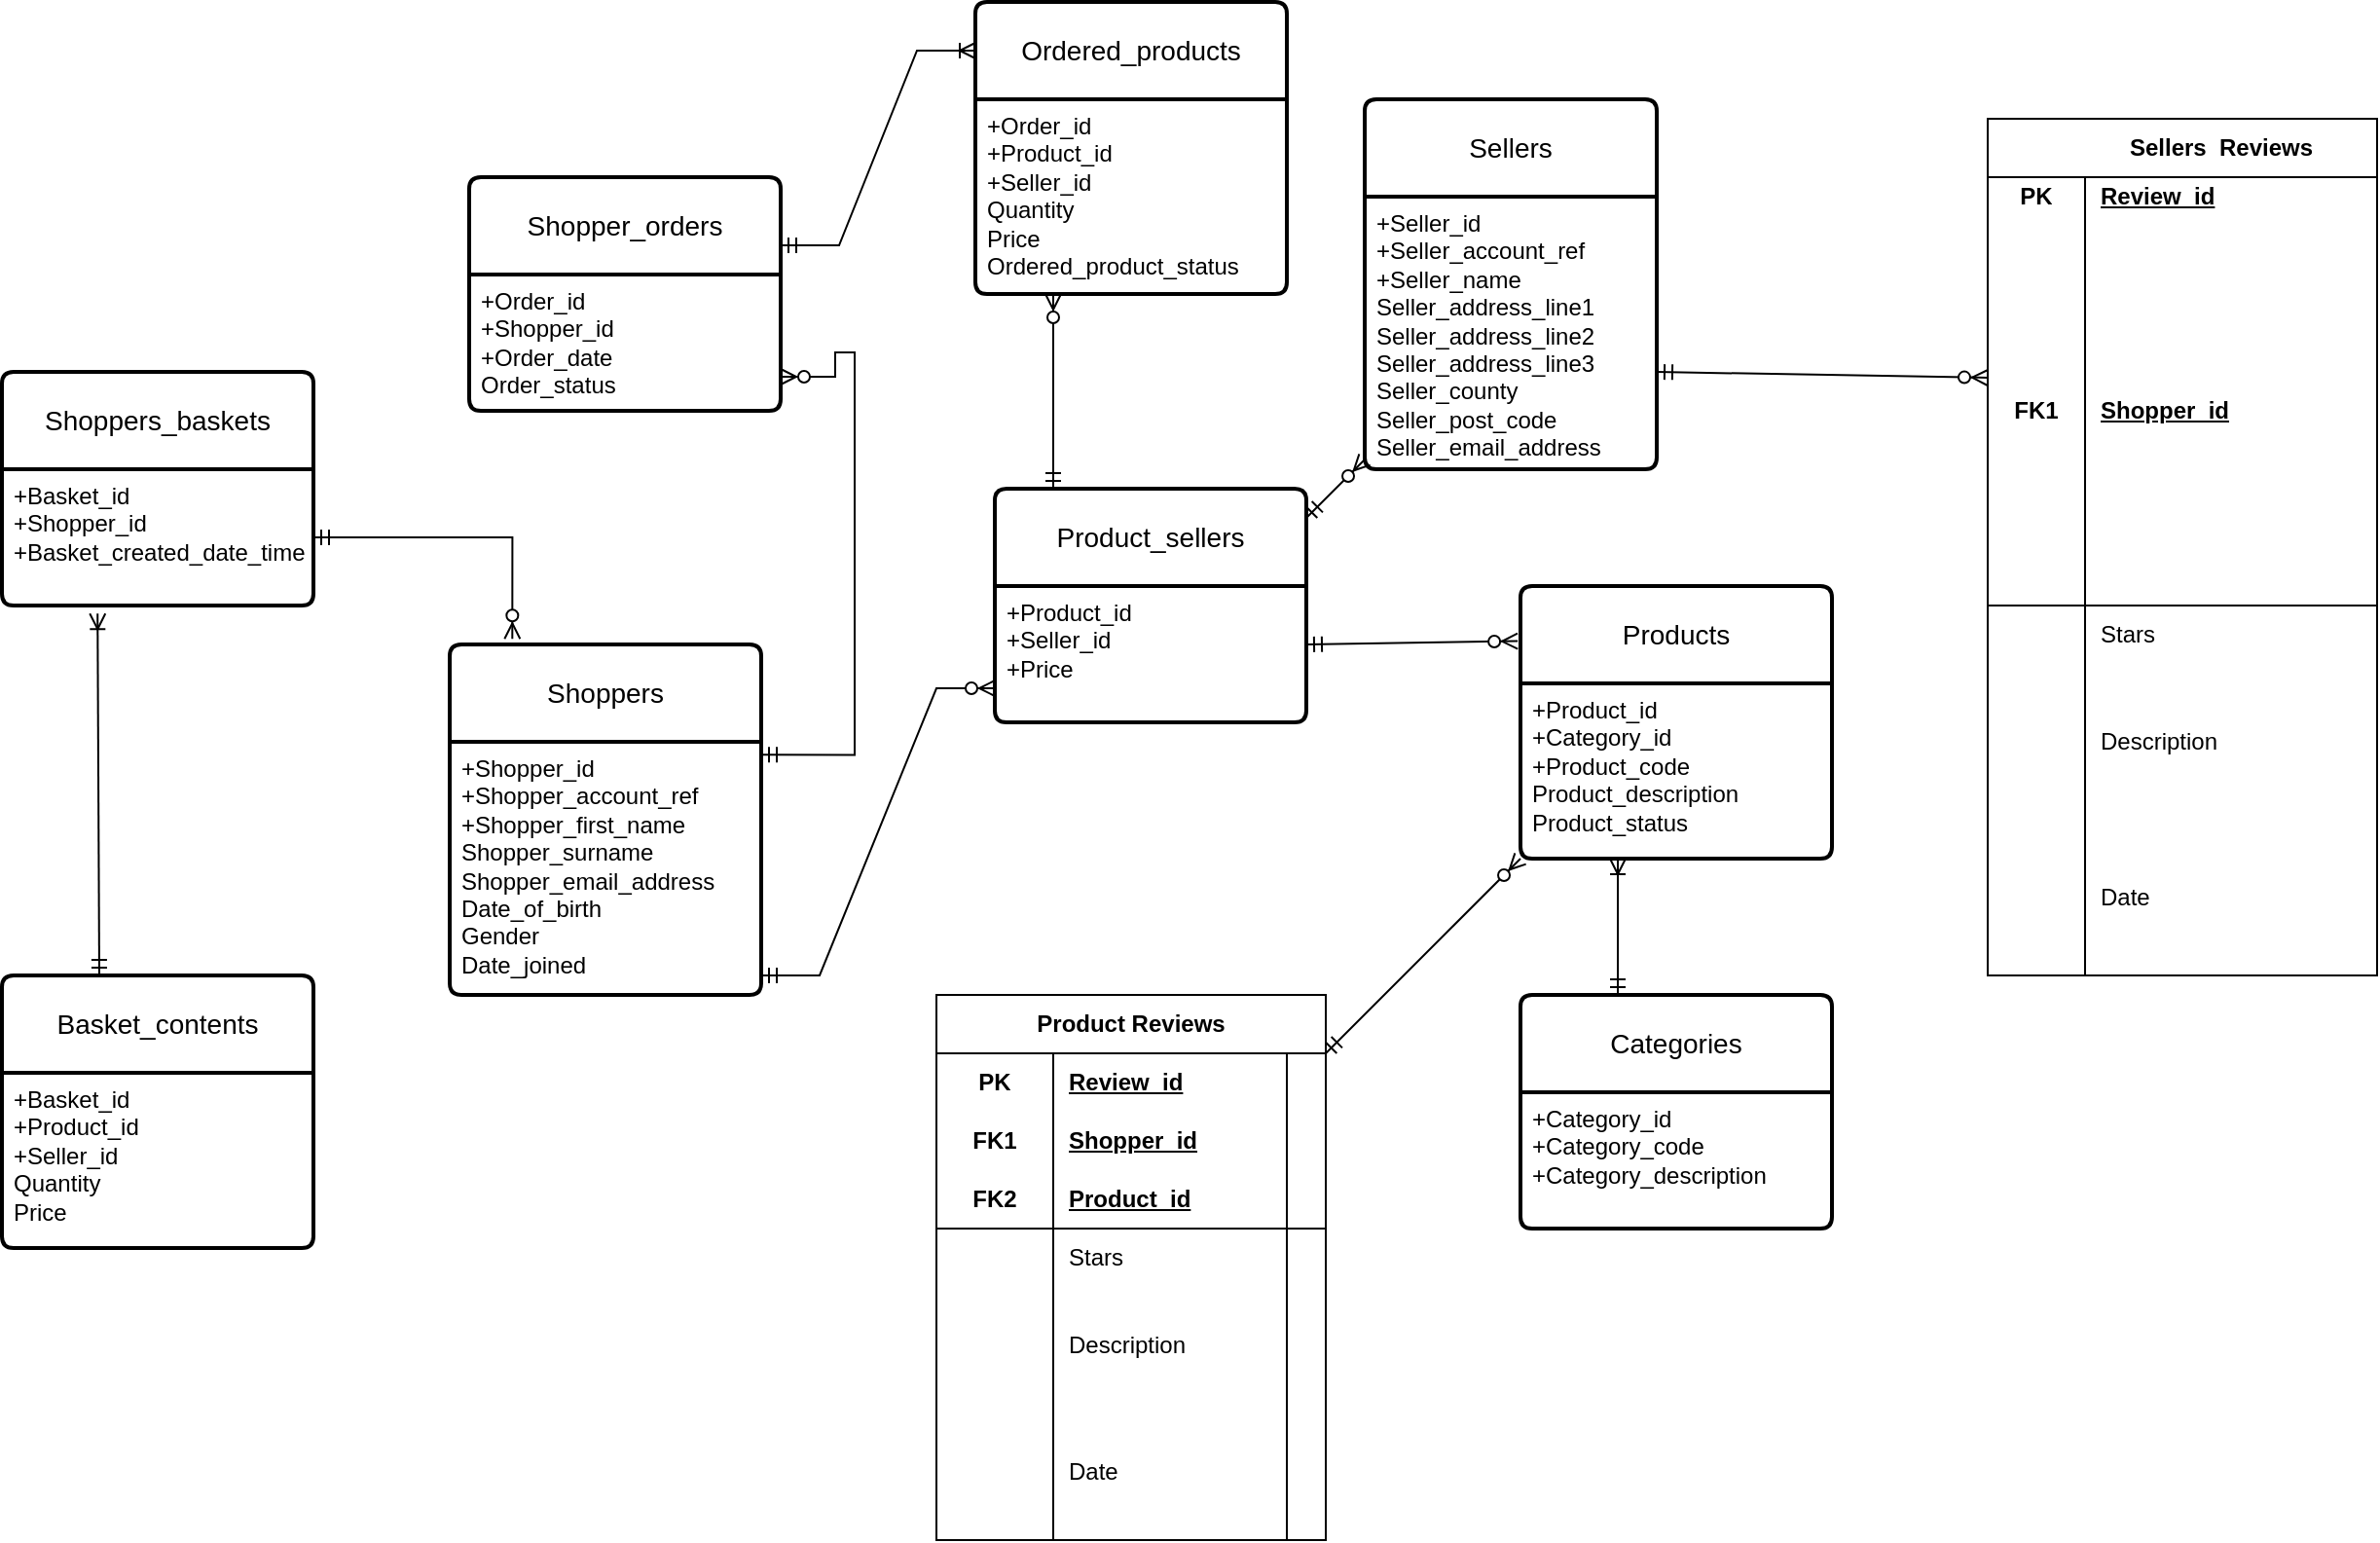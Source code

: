 <mxfile version="21.6.5" type="github">
  <diagram name="Page-1" id="c4_Dt_754PkRRUZJRmyz">
    <mxGraphModel dx="3562" dy="2305" grid="1" gridSize="10" guides="1" tooltips="1" connect="1" arrows="1" fold="1" page="1" pageScale="1" pageWidth="827" pageHeight="1169" math="0" shadow="0">
      <root>
        <mxCell id="0" />
        <mxCell id="1" parent="0" />
        <mxCell id="vRChnKE4G92V8Z9zBqg4-18" value="Shoppers_baskets" style="swimlane;childLayout=stackLayout;horizontal=1;startSize=50;horizontalStack=0;rounded=1;fontSize=14;fontStyle=0;strokeWidth=2;resizeParent=0;resizeLast=1;shadow=0;dashed=0;align=center;arcSize=4;whiteSpace=wrap;html=1;" parent="1" vertex="1">
          <mxGeometry x="-1630" y="40" width="160" height="120" as="geometry" />
        </mxCell>
        <mxCell id="vRChnKE4G92V8Z9zBqg4-19" value="+Basket_id&lt;br&gt;+Shopper_id&lt;br&gt;+Basket_created_date_time" style="align=left;strokeColor=none;fillColor=none;spacingLeft=4;fontSize=12;verticalAlign=top;resizable=0;rotatable=0;part=1;html=1;" parent="vRChnKE4G92V8Z9zBqg4-18" vertex="1">
          <mxGeometry y="50" width="160" height="70" as="geometry" />
        </mxCell>
        <mxCell id="vRChnKE4G92V8Z9zBqg4-20" value="Shoppers" style="swimlane;childLayout=stackLayout;horizontal=1;startSize=50;horizontalStack=0;rounded=1;fontSize=14;fontStyle=0;strokeWidth=2;resizeParent=0;resizeLast=1;shadow=0;dashed=0;align=center;arcSize=4;whiteSpace=wrap;html=1;" parent="1" vertex="1">
          <mxGeometry x="-1400" y="180" width="160" height="180" as="geometry" />
        </mxCell>
        <mxCell id="vRChnKE4G92V8Z9zBqg4-21" value="+Shopper_id&lt;br&gt;+Shopper_account_ref&lt;br&gt;+Shopper_first_name&lt;br&gt;Shopper_surname&lt;br&gt;Shopper_email_address&lt;br&gt;Date_of_birth&lt;br&gt;Gender&lt;br&gt;Date_joined&lt;br&gt;" style="align=left;strokeColor=none;fillColor=none;spacingLeft=4;fontSize=12;verticalAlign=top;resizable=0;rotatable=0;part=1;html=1;" parent="vRChnKE4G92V8Z9zBqg4-20" vertex="1">
          <mxGeometry y="50" width="160" height="130" as="geometry" />
        </mxCell>
        <mxCell id="vRChnKE4G92V8Z9zBqg4-26" value="Shopper_orders" style="swimlane;childLayout=stackLayout;horizontal=1;startSize=50;horizontalStack=0;rounded=1;fontSize=14;fontStyle=0;strokeWidth=2;resizeParent=0;resizeLast=1;shadow=0;dashed=0;align=center;arcSize=4;whiteSpace=wrap;html=1;" parent="1" vertex="1">
          <mxGeometry x="-1390" y="-60" width="160" height="120" as="geometry" />
        </mxCell>
        <mxCell id="vRChnKE4G92V8Z9zBqg4-27" value="+Order_id&lt;br&gt;+Shopper_id&lt;br&gt;+Order_date&lt;br&gt;&lt;span style=&quot;white-space: pre;&quot;&gt;Order_status&lt;/span&gt;" style="align=left;strokeColor=none;fillColor=none;spacingLeft=4;fontSize=12;verticalAlign=top;resizable=0;rotatable=0;part=1;html=1;" parent="vRChnKE4G92V8Z9zBqg4-26" vertex="1">
          <mxGeometry y="50" width="160" height="70" as="geometry" />
        </mxCell>
        <mxCell id="vRChnKE4G92V8Z9zBqg4-29" value="Ordered_products" style="swimlane;childLayout=stackLayout;horizontal=1;startSize=50;horizontalStack=0;rounded=1;fontSize=14;fontStyle=0;strokeWidth=2;resizeParent=0;resizeLast=1;shadow=0;dashed=0;align=center;arcSize=4;whiteSpace=wrap;html=1;" parent="1" vertex="1">
          <mxGeometry x="-1130" y="-150" width="160" height="150" as="geometry" />
        </mxCell>
        <mxCell id="vRChnKE4G92V8Z9zBqg4-30" value="+Order_id&lt;br&gt;+Product_id&lt;br&gt;+Seller_id&lt;br&gt;Quantity&lt;br&gt;Price&lt;br&gt;Ordered_product_status" style="align=left;strokeColor=none;fillColor=none;spacingLeft=4;fontSize=12;verticalAlign=top;resizable=0;rotatable=0;part=1;html=1;" parent="vRChnKE4G92V8Z9zBqg4-29" vertex="1">
          <mxGeometry y="50" width="160" height="100" as="geometry" />
        </mxCell>
        <mxCell id="vRChnKE4G92V8Z9zBqg4-33" value="Product_sellers" style="swimlane;childLayout=stackLayout;horizontal=1;startSize=50;horizontalStack=0;rounded=1;fontSize=14;fontStyle=0;strokeWidth=2;resizeParent=0;resizeLast=1;shadow=0;dashed=0;align=center;arcSize=4;whiteSpace=wrap;html=1;" parent="1" vertex="1">
          <mxGeometry x="-1120" y="100" width="160" height="120" as="geometry" />
        </mxCell>
        <mxCell id="vRChnKE4G92V8Z9zBqg4-34" value="+Product_id&lt;br&gt;+Seller_id&lt;br&gt;+Price" style="align=left;strokeColor=none;fillColor=none;spacingLeft=4;fontSize=12;verticalAlign=top;resizable=0;rotatable=0;part=1;html=1;" parent="vRChnKE4G92V8Z9zBqg4-33" vertex="1">
          <mxGeometry y="50" width="160" height="70" as="geometry" />
        </mxCell>
        <mxCell id="vRChnKE4G92V8Z9zBqg4-35" value="Sellers" style="swimlane;childLayout=stackLayout;horizontal=1;startSize=50;horizontalStack=0;rounded=1;fontSize=14;fontStyle=0;strokeWidth=2;resizeParent=0;resizeLast=1;shadow=0;dashed=0;align=center;arcSize=4;whiteSpace=wrap;html=1;" parent="1" vertex="1">
          <mxGeometry x="-930" y="-100" width="150" height="190" as="geometry" />
        </mxCell>
        <mxCell id="vRChnKE4G92V8Z9zBqg4-36" value="+Seller_id&lt;br&gt;+Seller_account_ref&lt;br&gt;+Seller_name&lt;br&gt;Seller_address_line1&lt;br&gt;Seller_address_line2&lt;br&gt;Seller_address_line3&lt;br&gt;Seller_county&lt;br&gt;Seller_post_code&lt;br&gt;Seller_email_address" style="align=left;strokeColor=none;fillColor=none;spacingLeft=4;fontSize=12;verticalAlign=top;resizable=0;rotatable=0;part=1;html=1;" parent="vRChnKE4G92V8Z9zBqg4-35" vertex="1">
          <mxGeometry y="50" width="150" height="140" as="geometry" />
        </mxCell>
        <mxCell id="vRChnKE4G92V8Z9zBqg4-39" value="Products" style="swimlane;childLayout=stackLayout;horizontal=1;startSize=50;horizontalStack=0;rounded=1;fontSize=14;fontStyle=0;strokeWidth=2;resizeParent=0;resizeLast=1;shadow=0;dashed=0;align=center;arcSize=4;whiteSpace=wrap;html=1;" parent="1" vertex="1">
          <mxGeometry x="-850" y="150" width="160" height="140" as="geometry" />
        </mxCell>
        <mxCell id="vRChnKE4G92V8Z9zBqg4-40" value="+Product_id&lt;br&gt;+Category_id&lt;br&gt;+Product_code&lt;br&gt;Product_description&lt;br&gt;Product_status" style="align=left;strokeColor=none;fillColor=none;spacingLeft=4;fontSize=12;verticalAlign=top;resizable=0;rotatable=0;part=1;html=1;" parent="vRChnKE4G92V8Z9zBqg4-39" vertex="1">
          <mxGeometry y="50" width="160" height="90" as="geometry" />
        </mxCell>
        <mxCell id="vRChnKE4G92V8Z9zBqg4-43" value="Categories" style="swimlane;childLayout=stackLayout;horizontal=1;startSize=50;horizontalStack=0;rounded=1;fontSize=14;fontStyle=0;strokeWidth=2;resizeParent=0;resizeLast=1;shadow=0;dashed=0;align=center;arcSize=4;whiteSpace=wrap;html=1;" parent="1" vertex="1">
          <mxGeometry x="-850" y="360" width="160" height="120" as="geometry" />
        </mxCell>
        <mxCell id="vRChnKE4G92V8Z9zBqg4-44" value="+Category_id&lt;br&gt;+Category_code&lt;br&gt;+Category_description" style="align=left;strokeColor=none;fillColor=none;spacingLeft=4;fontSize=12;verticalAlign=top;resizable=0;rotatable=0;part=1;html=1;" parent="vRChnKE4G92V8Z9zBqg4-43" vertex="1">
          <mxGeometry y="50" width="160" height="70" as="geometry" />
        </mxCell>
        <mxCell id="vRChnKE4G92V8Z9zBqg4-45" value="" style="fontSize=12;html=1;endArrow=ERoneToMany;startArrow=ERmandOne;rounded=0;" parent="1" edge="1">
          <mxGeometry width="100" height="100" relative="1" as="geometry">
            <mxPoint x="-800" y="360" as="sourcePoint" />
            <mxPoint x="-800" y="290" as="targetPoint" />
            <Array as="points">
              <mxPoint x="-800" y="310" />
            </Array>
          </mxGeometry>
        </mxCell>
        <mxCell id="vRChnKE4G92V8Z9zBqg4-46" value="" style="fontSize=12;html=1;endArrow=ERzeroToMany;startArrow=ERmandOne;rounded=0;entryX=-0.009;entryY=0.202;entryDx=0;entryDy=0;entryPerimeter=0;" parent="1" target="vRChnKE4G92V8Z9zBqg4-39" edge="1">
          <mxGeometry width="100" height="100" relative="1" as="geometry">
            <mxPoint x="-960" y="180" as="sourcePoint" />
            <mxPoint x="-860" y="180" as="targetPoint" />
          </mxGeometry>
        </mxCell>
        <mxCell id="vRChnKE4G92V8Z9zBqg4-47" value="" style="fontSize=12;html=1;endArrow=ERzeroToMany;startArrow=ERmandOne;rounded=0;" parent="1" edge="1">
          <mxGeometry width="100" height="100" relative="1" as="geometry">
            <mxPoint x="-960" y="115" as="sourcePoint" />
            <mxPoint x="-930" y="85" as="targetPoint" />
            <Array as="points">
              <mxPoint x="-930" y="85" />
            </Array>
          </mxGeometry>
        </mxCell>
        <mxCell id="vRChnKE4G92V8Z9zBqg4-48" value="" style="fontSize=12;html=1;endArrow=ERzeroToMany;startArrow=ERmandOne;rounded=0;entryX=0.25;entryY=1;entryDx=0;entryDy=0;" parent="1" target="vRChnKE4G92V8Z9zBqg4-30" edge="1">
          <mxGeometry width="100" height="100" relative="1" as="geometry">
            <mxPoint x="-1090" y="100" as="sourcePoint" />
            <mxPoint x="-990" as="targetPoint" />
          </mxGeometry>
        </mxCell>
        <mxCell id="vRChnKE4G92V8Z9zBqg4-49" value="" style="edgeStyle=entityRelationEdgeStyle;fontSize=12;html=1;endArrow=ERoneToMany;startArrow=ERmandOne;rounded=0;" parent="1" edge="1">
          <mxGeometry width="100" height="100" relative="1" as="geometry">
            <mxPoint x="-1230" y="-25" as="sourcePoint" />
            <mxPoint x="-1130" y="-125" as="targetPoint" />
          </mxGeometry>
        </mxCell>
        <mxCell id="vRChnKE4G92V8Z9zBqg4-50" value="" style="edgeStyle=orthogonalEdgeStyle;fontSize=12;html=1;endArrow=ERzeroToMany;startArrow=ERmandOne;rounded=0;entryX=1;entryY=0.75;entryDx=0;entryDy=0;exitX=0.826;exitY=-0.023;exitDx=0;exitDy=0;exitPerimeter=0;" parent="1" target="vRChnKE4G92V8Z9zBqg4-27" edge="1">
          <mxGeometry width="100" height="100" relative="1" as="geometry">
            <mxPoint x="-1240.0" y="236.68" as="sourcePoint" />
            <mxPoint x="-1202.16" y="83.32" as="targetPoint" />
            <Array as="points">
              <mxPoint x="-1192" y="237" />
              <mxPoint x="-1192" y="30" />
              <mxPoint x="-1202" y="30" />
              <mxPoint x="-1202" y="42" />
            </Array>
          </mxGeometry>
        </mxCell>
        <mxCell id="vRChnKE4G92V8Z9zBqg4-52" value="" style="edgeStyle=orthogonalEdgeStyle;fontSize=12;html=1;endArrow=ERzeroToMany;startArrow=ERmandOne;rounded=0;entryX=0.201;entryY=-0.016;entryDx=0;entryDy=0;entryPerimeter=0;exitX=1;exitY=0.5;exitDx=0;exitDy=0;" parent="1" source="vRChnKE4G92V8Z9zBqg4-19" target="vRChnKE4G92V8Z9zBqg4-20" edge="1">
          <mxGeometry width="100" height="100" relative="1" as="geometry">
            <mxPoint x="-1530" y="360" as="sourcePoint" />
            <mxPoint x="-1430" y="260" as="targetPoint" />
          </mxGeometry>
        </mxCell>
        <mxCell id="vRChnKE4G92V8Z9zBqg4-60" value="Basket_contents" style="swimlane;childLayout=stackLayout;horizontal=1;startSize=50;horizontalStack=0;rounded=1;fontSize=14;fontStyle=0;strokeWidth=2;resizeParent=0;resizeLast=1;shadow=0;dashed=0;align=center;arcSize=4;whiteSpace=wrap;html=1;" parent="1" vertex="1">
          <mxGeometry x="-1630" y="350" width="160" height="140" as="geometry" />
        </mxCell>
        <mxCell id="vRChnKE4G92V8Z9zBqg4-61" value="+Basket_id&lt;br&gt;+Product_id&lt;br&gt;+Seller_id&lt;br&gt;Quantity&lt;br&gt;Price" style="align=left;strokeColor=none;fillColor=none;spacingLeft=4;fontSize=12;verticalAlign=top;resizable=0;rotatable=0;part=1;html=1;" parent="vRChnKE4G92V8Z9zBqg4-60" vertex="1">
          <mxGeometry y="50" width="160" height="90" as="geometry" />
        </mxCell>
        <mxCell id="vRChnKE4G92V8Z9zBqg4-62" value="" style="fontSize=12;html=1;endArrow=ERoneToMany;startArrow=ERmandOne;rounded=0;entryX=0.307;entryY=1.059;entryDx=0;entryDy=0;entryPerimeter=0;" parent="1" target="vRChnKE4G92V8Z9zBqg4-19" edge="1">
          <mxGeometry width="100" height="100" relative="1" as="geometry">
            <mxPoint x="-1580" y="350" as="sourcePoint" />
            <mxPoint x="-1580" y="190" as="targetPoint" />
          </mxGeometry>
        </mxCell>
        <mxCell id="vRChnKE4G92V8Z9zBqg4-63" value="" style="edgeStyle=entityRelationEdgeStyle;fontSize=12;html=1;endArrow=ERzeroToMany;startArrow=ERmandOne;rounded=0;entryX=0;entryY=0.75;entryDx=0;entryDy=0;" parent="1" target="vRChnKE4G92V8Z9zBqg4-34" edge="1">
          <mxGeometry width="100" height="100" relative="1" as="geometry">
            <mxPoint x="-1240" y="350" as="sourcePoint" />
            <mxPoint x="-1050" y="340" as="targetPoint" />
          </mxGeometry>
        </mxCell>
        <mxCell id="8TXRBw3bWt_NYe63GzC4-1" value="Product Reviews" style="shape=table;startSize=30;container=1;collapsible=1;childLayout=tableLayout;fixedRows=1;rowLines=0;fontStyle=1;align=center;resizeLast=1;html=1;whiteSpace=wrap;" vertex="1" parent="1">
          <mxGeometry x="-1150" y="360" width="200" height="280" as="geometry">
            <mxRectangle x="-1230" y="390" width="140" height="30" as="alternateBounds" />
          </mxGeometry>
        </mxCell>
        <mxCell id="8TXRBw3bWt_NYe63GzC4-23" style="shape=tableRow;horizontal=0;startSize=0;swimlaneHead=0;swimlaneBody=0;fillColor=none;collapsible=0;dropTarget=0;points=[[0,0.5],[1,0.5]];portConstraint=eastwest;top=0;left=0;right=0;bottom=0;html=1;" vertex="1" parent="8TXRBw3bWt_NYe63GzC4-1">
          <mxGeometry y="30" width="200" height="30" as="geometry" />
        </mxCell>
        <mxCell id="8TXRBw3bWt_NYe63GzC4-24" value="PK" style="shape=partialRectangle;connectable=0;fillColor=none;top=0;left=0;bottom=0;right=0;fontStyle=1;overflow=hidden;html=1;whiteSpace=wrap;" vertex="1" parent="8TXRBw3bWt_NYe63GzC4-23">
          <mxGeometry width="60" height="30" as="geometry">
            <mxRectangle width="60" height="30" as="alternateBounds" />
          </mxGeometry>
        </mxCell>
        <mxCell id="8TXRBw3bWt_NYe63GzC4-25" value="Review_id" style="shape=partialRectangle;connectable=0;fillColor=none;top=0;left=0;bottom=0;right=0;align=left;spacingLeft=6;fontStyle=5;overflow=hidden;html=1;whiteSpace=wrap;" vertex="1" parent="8TXRBw3bWt_NYe63GzC4-23">
          <mxGeometry x="60" width="140" height="30" as="geometry">
            <mxRectangle width="140" height="30" as="alternateBounds" />
          </mxGeometry>
        </mxCell>
        <mxCell id="8TXRBw3bWt_NYe63GzC4-2" value="" style="shape=tableRow;horizontal=0;startSize=0;swimlaneHead=0;swimlaneBody=0;fillColor=none;collapsible=0;dropTarget=0;points=[[0,0.5],[1,0.5]];portConstraint=eastwest;top=0;left=0;right=0;bottom=0;html=1;" vertex="1" parent="8TXRBw3bWt_NYe63GzC4-1">
          <mxGeometry y="60" width="200" height="30" as="geometry" />
        </mxCell>
        <mxCell id="8TXRBw3bWt_NYe63GzC4-3" value="FK1" style="shape=partialRectangle;connectable=0;fillColor=none;top=0;left=0;bottom=0;right=0;fontStyle=1;overflow=hidden;html=1;whiteSpace=wrap;" vertex="1" parent="8TXRBw3bWt_NYe63GzC4-2">
          <mxGeometry width="60" height="30" as="geometry">
            <mxRectangle width="60" height="30" as="alternateBounds" />
          </mxGeometry>
        </mxCell>
        <mxCell id="8TXRBw3bWt_NYe63GzC4-4" value="Shopper_id" style="shape=partialRectangle;connectable=0;fillColor=none;top=0;left=0;bottom=0;right=0;align=left;spacingLeft=6;fontStyle=5;overflow=hidden;html=1;whiteSpace=wrap;" vertex="1" parent="8TXRBw3bWt_NYe63GzC4-2">
          <mxGeometry x="60" width="140" height="30" as="geometry">
            <mxRectangle width="140" height="30" as="alternateBounds" />
          </mxGeometry>
        </mxCell>
        <mxCell id="8TXRBw3bWt_NYe63GzC4-5" value="" style="shape=tableRow;horizontal=0;startSize=0;swimlaneHead=0;swimlaneBody=0;fillColor=none;collapsible=0;dropTarget=0;points=[[0,0.5],[1,0.5]];portConstraint=eastwest;top=0;left=0;right=0;bottom=1;html=1;" vertex="1" parent="8TXRBw3bWt_NYe63GzC4-1">
          <mxGeometry y="90" width="200" height="30" as="geometry" />
        </mxCell>
        <mxCell id="8TXRBw3bWt_NYe63GzC4-6" value="FK2" style="shape=partialRectangle;connectable=0;fillColor=none;top=0;left=0;bottom=0;right=0;fontStyle=1;overflow=hidden;html=1;whiteSpace=wrap;" vertex="1" parent="8TXRBw3bWt_NYe63GzC4-5">
          <mxGeometry width="60" height="30" as="geometry">
            <mxRectangle width="60" height="30" as="alternateBounds" />
          </mxGeometry>
        </mxCell>
        <mxCell id="8TXRBw3bWt_NYe63GzC4-7" value="Product_id" style="shape=partialRectangle;connectable=0;fillColor=none;top=0;left=0;bottom=0;right=0;align=left;spacingLeft=6;fontStyle=5;overflow=hidden;html=1;whiteSpace=wrap;" vertex="1" parent="8TXRBw3bWt_NYe63GzC4-5">
          <mxGeometry x="60" width="140" height="30" as="geometry">
            <mxRectangle width="140" height="30" as="alternateBounds" />
          </mxGeometry>
        </mxCell>
        <mxCell id="8TXRBw3bWt_NYe63GzC4-8" value="" style="shape=tableRow;horizontal=0;startSize=0;swimlaneHead=0;swimlaneBody=0;fillColor=none;collapsible=0;dropTarget=0;points=[[0,0.5],[1,0.5]];portConstraint=eastwest;top=0;left=0;right=0;bottom=0;html=1;" vertex="1" parent="8TXRBw3bWt_NYe63GzC4-1">
          <mxGeometry y="120" width="200" height="30" as="geometry" />
        </mxCell>
        <mxCell id="8TXRBw3bWt_NYe63GzC4-9" value="" style="shape=partialRectangle;connectable=0;fillColor=none;top=0;left=0;bottom=0;right=0;editable=1;overflow=hidden;html=1;whiteSpace=wrap;" vertex="1" parent="8TXRBw3bWt_NYe63GzC4-8">
          <mxGeometry width="60" height="30" as="geometry">
            <mxRectangle width="60" height="30" as="alternateBounds" />
          </mxGeometry>
        </mxCell>
        <mxCell id="8TXRBw3bWt_NYe63GzC4-10" value="Stars" style="shape=partialRectangle;connectable=0;fillColor=none;top=0;left=0;bottom=0;right=0;align=left;spacingLeft=6;overflow=hidden;html=1;whiteSpace=wrap;" vertex="1" parent="8TXRBw3bWt_NYe63GzC4-8">
          <mxGeometry x="60" width="140" height="30" as="geometry">
            <mxRectangle width="140" height="30" as="alternateBounds" />
          </mxGeometry>
        </mxCell>
        <mxCell id="8TXRBw3bWt_NYe63GzC4-11" value="" style="shape=tableRow;horizontal=0;startSize=0;swimlaneHead=0;swimlaneBody=0;fillColor=none;collapsible=0;dropTarget=0;points=[[0,0.5],[1,0.5]];portConstraint=eastwest;top=0;left=0;right=0;bottom=0;html=1;" vertex="1" parent="8TXRBw3bWt_NYe63GzC4-1">
          <mxGeometry y="150" width="200" height="60" as="geometry" />
        </mxCell>
        <mxCell id="8TXRBw3bWt_NYe63GzC4-12" value="" style="shape=partialRectangle;connectable=0;fillColor=none;top=0;left=0;bottom=0;right=0;editable=1;overflow=hidden;html=1;whiteSpace=wrap;" vertex="1" parent="8TXRBw3bWt_NYe63GzC4-11">
          <mxGeometry width="60" height="60" as="geometry">
            <mxRectangle width="60" height="60" as="alternateBounds" />
          </mxGeometry>
        </mxCell>
        <mxCell id="8TXRBw3bWt_NYe63GzC4-13" value="Description&lt;br&gt;" style="shape=partialRectangle;connectable=0;fillColor=none;top=0;left=0;bottom=0;right=0;align=left;spacingLeft=6;overflow=hidden;html=1;whiteSpace=wrap;" vertex="1" parent="8TXRBw3bWt_NYe63GzC4-11">
          <mxGeometry x="60" width="120" height="60" as="geometry">
            <mxRectangle width="120" height="60" as="alternateBounds" />
          </mxGeometry>
        </mxCell>
        <mxCell id="8TXRBw3bWt_NYe63GzC4-15" value="" style="text;html=1;align=center;verticalAlign=middle;resizable=0;points=[];autosize=1;strokeColor=none;fillColor=none;" vertex="1" parent="8TXRBw3bWt_NYe63GzC4-11">
          <mxGeometry x="180" width="20" height="60" as="geometry">
            <mxRectangle width="20" height="60" as="alternateBounds" />
          </mxGeometry>
        </mxCell>
        <mxCell id="8TXRBw3bWt_NYe63GzC4-17" value="" style="shape=tableRow;horizontal=0;startSize=0;swimlaneHead=0;swimlaneBody=0;fillColor=none;collapsible=0;dropTarget=0;points=[[0,0.5],[1,0.5]];portConstraint=eastwest;top=0;left=0;right=0;bottom=0;html=1;" vertex="1" parent="8TXRBw3bWt_NYe63GzC4-1">
          <mxGeometry y="210" width="200" height="70" as="geometry" />
        </mxCell>
        <mxCell id="8TXRBw3bWt_NYe63GzC4-18" value="" style="shape=partialRectangle;connectable=0;fillColor=none;top=0;left=0;bottom=0;right=0;editable=1;overflow=hidden;html=1;whiteSpace=wrap;" vertex="1" parent="8TXRBw3bWt_NYe63GzC4-17">
          <mxGeometry width="60" height="70" as="geometry">
            <mxRectangle width="60" height="70" as="alternateBounds" />
          </mxGeometry>
        </mxCell>
        <mxCell id="8TXRBw3bWt_NYe63GzC4-19" value="Date" style="shape=partialRectangle;connectable=0;fillColor=none;top=0;left=0;bottom=0;right=0;align=left;spacingLeft=6;overflow=hidden;html=1;whiteSpace=wrap;" vertex="1" parent="8TXRBw3bWt_NYe63GzC4-17">
          <mxGeometry x="60" width="120" height="70" as="geometry">
            <mxRectangle width="120" height="70" as="alternateBounds" />
          </mxGeometry>
        </mxCell>
        <mxCell id="8TXRBw3bWt_NYe63GzC4-20" value="" style="text;html=1;align=center;verticalAlign=middle;resizable=0;points=[];autosize=1;strokeColor=none;fillColor=none;" vertex="1" parent="8TXRBw3bWt_NYe63GzC4-17">
          <mxGeometry x="180" width="20" height="70" as="geometry">
            <mxRectangle width="20" height="70" as="alternateBounds" />
          </mxGeometry>
        </mxCell>
        <mxCell id="8TXRBw3bWt_NYe63GzC4-42" value="&lt;blockquote style=&quot;margin: 0 0 0 40px; border: none; padding: 0px;&quot;&gt;Sellers &amp;nbsp;Reviews&lt;/blockquote&gt;" style="shape=table;startSize=30;container=1;collapsible=1;childLayout=tableLayout;fixedRows=1;rowLines=0;fontStyle=1;align=center;resizeLast=1;html=1;whiteSpace=wrap;" vertex="1" parent="1">
          <mxGeometry x="-610" y="-90" width="200" height="440" as="geometry">
            <mxRectangle x="-870" y="620" width="170" height="30" as="alternateBounds" />
          </mxGeometry>
        </mxCell>
        <mxCell id="8TXRBw3bWt_NYe63GzC4-43" value="" style="shape=tableRow;horizontal=0;startSize=0;swimlaneHead=0;swimlaneBody=0;fillColor=none;collapsible=0;dropTarget=0;points=[[0,0.5],[1,0.5]];portConstraint=eastwest;top=0;left=0;right=0;bottom=0;html=1;" vertex="1" parent="8TXRBw3bWt_NYe63GzC4-42">
          <mxGeometry y="30" width="200" height="20" as="geometry" />
        </mxCell>
        <mxCell id="8TXRBw3bWt_NYe63GzC4-44" value="PK" style="shape=partialRectangle;connectable=0;fillColor=none;top=0;left=0;bottom=0;right=0;fontStyle=1;overflow=hidden;html=1;whiteSpace=wrap;" vertex="1" parent="8TXRBw3bWt_NYe63GzC4-43">
          <mxGeometry width="50" height="20" as="geometry">
            <mxRectangle width="50" height="20" as="alternateBounds" />
          </mxGeometry>
        </mxCell>
        <mxCell id="8TXRBw3bWt_NYe63GzC4-45" value="Review_id" style="shape=partialRectangle;connectable=0;fillColor=none;top=0;left=0;bottom=0;right=0;align=left;spacingLeft=6;fontStyle=5;overflow=hidden;html=1;whiteSpace=wrap;" vertex="1" parent="8TXRBw3bWt_NYe63GzC4-43">
          <mxGeometry x="50" width="150" height="20" as="geometry">
            <mxRectangle width="150" height="20" as="alternateBounds" />
          </mxGeometry>
        </mxCell>
        <mxCell id="8TXRBw3bWt_NYe63GzC4-46" value="" style="shape=tableRow;horizontal=0;startSize=0;swimlaneHead=0;swimlaneBody=0;fillColor=none;collapsible=0;dropTarget=0;points=[[0,0.5],[1,0.5]];portConstraint=eastwest;top=0;left=0;right=0;bottom=1;html=1;" vertex="1" parent="8TXRBw3bWt_NYe63GzC4-42">
          <mxGeometry y="50" width="200" height="200" as="geometry" />
        </mxCell>
        <mxCell id="8TXRBw3bWt_NYe63GzC4-47" value="FK1" style="shape=partialRectangle;connectable=0;fillColor=none;top=0;left=0;bottom=0;right=0;fontStyle=1;overflow=hidden;html=1;whiteSpace=wrap;" vertex="1" parent="8TXRBw3bWt_NYe63GzC4-46">
          <mxGeometry width="50" height="200" as="geometry">
            <mxRectangle width="50" height="200" as="alternateBounds" />
          </mxGeometry>
        </mxCell>
        <mxCell id="8TXRBw3bWt_NYe63GzC4-48" value="Shopper_id" style="shape=partialRectangle;connectable=0;fillColor=none;top=0;left=0;bottom=0;right=0;align=left;spacingLeft=6;fontStyle=5;overflow=hidden;html=1;whiteSpace=wrap;" vertex="1" parent="8TXRBw3bWt_NYe63GzC4-46">
          <mxGeometry x="50" width="150" height="200" as="geometry">
            <mxRectangle width="150" height="200" as="alternateBounds" />
          </mxGeometry>
        </mxCell>
        <mxCell id="8TXRBw3bWt_NYe63GzC4-49" value="" style="shape=tableRow;horizontal=0;startSize=0;swimlaneHead=0;swimlaneBody=0;fillColor=none;collapsible=0;dropTarget=0;points=[[0,0.5],[1,0.5]];portConstraint=eastwest;top=0;left=0;right=0;bottom=0;html=1;" vertex="1" parent="8TXRBw3bWt_NYe63GzC4-42">
          <mxGeometry y="250" width="200" height="30" as="geometry" />
        </mxCell>
        <mxCell id="8TXRBw3bWt_NYe63GzC4-50" value="" style="shape=partialRectangle;connectable=0;fillColor=none;top=0;left=0;bottom=0;right=0;editable=1;overflow=hidden;html=1;whiteSpace=wrap;" vertex="1" parent="8TXRBw3bWt_NYe63GzC4-49">
          <mxGeometry width="50" height="30" as="geometry">
            <mxRectangle width="50" height="30" as="alternateBounds" />
          </mxGeometry>
        </mxCell>
        <mxCell id="8TXRBw3bWt_NYe63GzC4-51" value="Stars" style="shape=partialRectangle;connectable=0;fillColor=none;top=0;left=0;bottom=0;right=0;align=left;spacingLeft=6;overflow=hidden;html=1;whiteSpace=wrap;" vertex="1" parent="8TXRBw3bWt_NYe63GzC4-49">
          <mxGeometry x="50" width="150" height="30" as="geometry">
            <mxRectangle width="150" height="30" as="alternateBounds" />
          </mxGeometry>
        </mxCell>
        <mxCell id="8TXRBw3bWt_NYe63GzC4-52" value="" style="shape=tableRow;horizontal=0;startSize=0;swimlaneHead=0;swimlaneBody=0;fillColor=none;collapsible=0;dropTarget=0;points=[[0,0.5],[1,0.5]];portConstraint=eastwest;top=0;left=0;right=0;bottom=0;html=1;verticalAlign=middle;" vertex="1" parent="8TXRBw3bWt_NYe63GzC4-42">
          <mxGeometry y="280" width="200" height="80" as="geometry" />
        </mxCell>
        <mxCell id="8TXRBw3bWt_NYe63GzC4-53" value="" style="shape=partialRectangle;connectable=0;fillColor=none;top=0;left=0;bottom=0;right=0;editable=1;overflow=hidden;html=1;whiteSpace=wrap;" vertex="1" parent="8TXRBw3bWt_NYe63GzC4-52">
          <mxGeometry width="50" height="80" as="geometry">
            <mxRectangle width="50" height="80" as="alternateBounds" />
          </mxGeometry>
        </mxCell>
        <mxCell id="8TXRBw3bWt_NYe63GzC4-54" value="Description" style="shape=partialRectangle;connectable=0;fillColor=none;top=0;left=0;bottom=0;right=0;align=left;spacingLeft=6;overflow=hidden;html=1;whiteSpace=wrap;verticalAlign=middle;" vertex="1" parent="8TXRBw3bWt_NYe63GzC4-52">
          <mxGeometry x="50" width="150" height="80" as="geometry">
            <mxRectangle width="150" height="80" as="alternateBounds" />
          </mxGeometry>
        </mxCell>
        <mxCell id="8TXRBw3bWt_NYe63GzC4-96" value="" style="shape=tableRow;horizontal=0;startSize=0;swimlaneHead=0;swimlaneBody=0;fillColor=none;collapsible=0;dropTarget=0;points=[[0,0.5],[1,0.5]];portConstraint=eastwest;top=0;left=0;right=0;bottom=0;html=1;verticalAlign=middle;" vertex="1" parent="8TXRBw3bWt_NYe63GzC4-42">
          <mxGeometry y="360" width="200" height="80" as="geometry" />
        </mxCell>
        <mxCell id="8TXRBw3bWt_NYe63GzC4-97" value="" style="shape=partialRectangle;connectable=0;fillColor=none;top=0;left=0;bottom=0;right=0;editable=1;overflow=hidden;html=1;whiteSpace=wrap;" vertex="1" parent="8TXRBw3bWt_NYe63GzC4-96">
          <mxGeometry width="50" height="80" as="geometry">
            <mxRectangle width="50" height="80" as="alternateBounds" />
          </mxGeometry>
        </mxCell>
        <mxCell id="8TXRBw3bWt_NYe63GzC4-98" value="Date" style="shape=partialRectangle;connectable=0;fillColor=none;top=0;left=0;bottom=0;right=0;align=left;spacingLeft=6;overflow=hidden;html=1;whiteSpace=wrap;verticalAlign=middle;" vertex="1" parent="8TXRBw3bWt_NYe63GzC4-96">
          <mxGeometry x="50" width="150" height="80" as="geometry">
            <mxRectangle width="150" height="80" as="alternateBounds" />
          </mxGeometry>
        </mxCell>
        <mxCell id="8TXRBw3bWt_NYe63GzC4-71" value="" style="fontSize=12;html=1;endArrow=ERzeroToMany;startArrow=ERmandOne;rounded=0;" edge="1" parent="1">
          <mxGeometry width="100" height="100" relative="1" as="geometry">
            <mxPoint x="-950" y="390" as="sourcePoint" />
            <mxPoint x="-850" y="290" as="targetPoint" />
          </mxGeometry>
        </mxCell>
        <mxCell id="8TXRBw3bWt_NYe63GzC4-102" value="" style="fontSize=12;html=1;endArrow=ERzeroToMany;startArrow=ERmandOne;rounded=0;entryX=0;entryY=0.415;entryDx=0;entryDy=0;entryPerimeter=0;" edge="1" parent="1" target="8TXRBw3bWt_NYe63GzC4-46">
          <mxGeometry width="100" height="100" relative="1" as="geometry">
            <mxPoint x="-780" y="40" as="sourcePoint" />
            <mxPoint x="-680" y="-60" as="targetPoint" />
          </mxGeometry>
        </mxCell>
      </root>
    </mxGraphModel>
  </diagram>
</mxfile>
